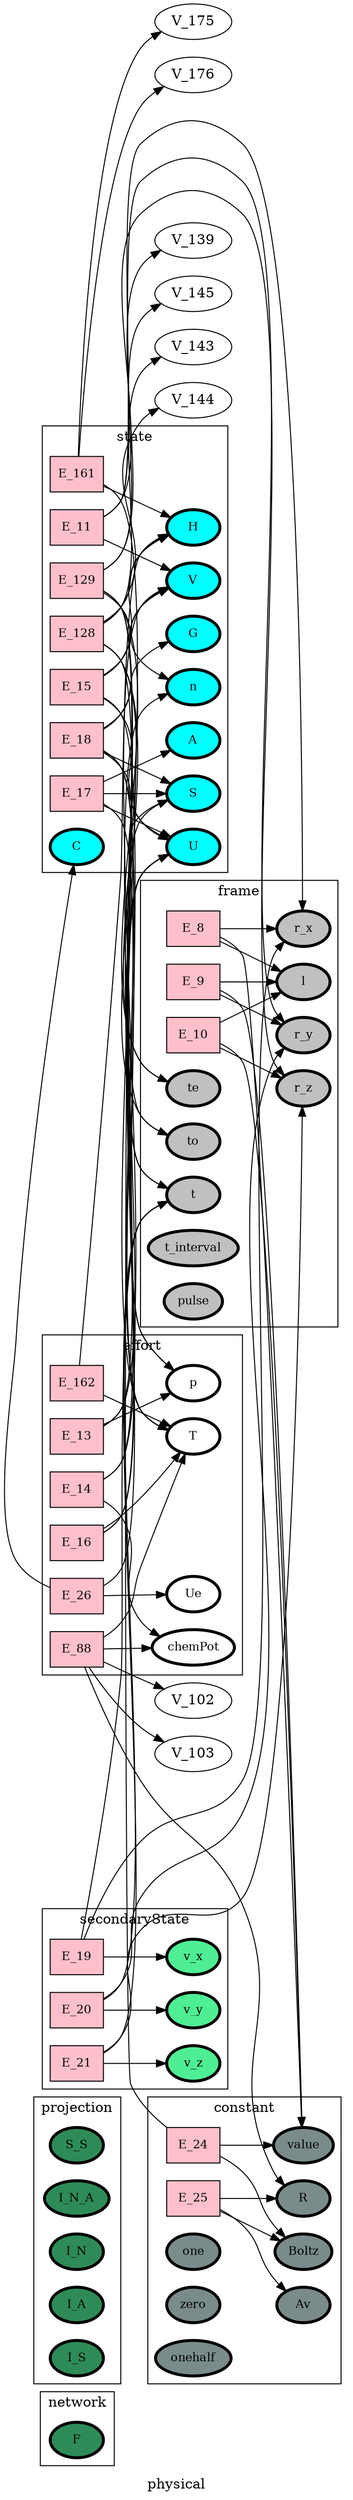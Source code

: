 digraph physical {
label=physical;
rankdir=LR;
subgraph cluster_physical___network {
label=network;
rankdir=LR;
V_10 [fillcolor=seagreen, fontsize=12, label=F, penwidth=3, style=filled];
}

subgraph cluster_physical___projection {
label=projection;
rankdir=LR;
V_170 [fillcolor=seagreen4, fontsize=12, label=S_S, penwidth=3, style=filled];
V_48 [fillcolor=seagreen4, fontsize=12, label=I_N_A, penwidth=3, style=filled];
V_96 [fillcolor=seagreen4, fontsize=12, label=I_N, penwidth=3, style=filled];
V_97 [fillcolor=seagreen4, fontsize=12, label=I_A, penwidth=3, style=filled];
V_98 [fillcolor=seagreen4, fontsize=12, label=I_S, penwidth=3, style=filled];
}

subgraph cluster_physical___differenceOperator {
label=differenceOperator;
rankdir=LR;
}

E_8 -> V_1  [splines=ortho];
E_8 -> V_11  [splines=ortho];
E_9 -> V_1  [splines=ortho];
E_9 -> V_11  [splines=ortho];
E_10 -> V_1  [splines=ortho];
E_10 -> V_11  [splines=ortho];
subgraph cluster_physical___frame {
label=frame;
rankdir=LR;
V_11 [fillcolor=grey, fontsize=12, label=l, penwidth=3, style=filled];
V_12 [fillcolor=grey, fontsize=12, label=r_x, penwidth=3, style=filled];
V_13 [fillcolor=grey, fontsize=12, label=r_y, penwidth=3, style=filled];
V_14 [fillcolor=grey, fontsize=12, label=r_z, penwidth=3, style=filled];
V_4 [fillcolor=grey, fontsize=12, label=t, penwidth=3, style=filled];
V_5 [fillcolor=grey, fontsize=12, label=to, penwidth=3, style=filled];
V_6 [fillcolor=grey, fontsize=12, label=te, penwidth=3, style=filled];
V_7 [fillcolor=grey, fontsize=12, label=t_interval, penwidth=3, style=filled];
V_9 [fillcolor=grey, fontsize=12, label=pulse, penwidth=3, style=filled];
E_8 [fillcolor=pink, fontsize=12, shape=box, style=filled];
E_8 -> V_12  [splines=ortho];
E_9 [fillcolor=pink, fontsize=12, shape=box, style=filled];
E_9 -> V_13  [splines=ortho];
E_10 [fillcolor=pink, fontsize=12, shape=box, style=filled];
E_10 -> V_14  [splines=ortho];
}

E_11 -> V_12  [splines=ortho];
E_11 -> V_13  [splines=ortho];
E_11 -> V_14  [splines=ortho];
E_129 -> V_139  [splines=ortho];
E_129 -> V_145  [splines=ortho];
E_129 -> V_4  [splines=ortho];
E_129 -> V_5  [splines=ortho];
E_129 -> V_6  [splines=ortho];
E_15 -> V_15  [splines=ortho];
E_15 -> V_16  [splines=ortho];
E_15 -> V_20  [splines=ortho];
E_128 -> V_143  [splines=ortho];
E_128 -> V_144  [splines=ortho];
E_128 -> V_4  [splines=ortho];
E_128 -> V_5  [splines=ortho];
E_128 -> V_6  [splines=ortho];
E_161 -> V_175  [splines=ortho];
E_161 -> V_176  [splines=ortho];
E_161 -> V_19  [splines=ortho];
E_17 -> V_16  [splines=ortho];
E_17 -> V_17  [splines=ortho];
E_17 -> V_19  [splines=ortho];
E_18 -> V_15  [splines=ortho];
E_18 -> V_16  [splines=ortho];
E_18 -> V_17  [splines=ortho];
E_18 -> V_19  [splines=ortho];
E_18 -> V_20  [splines=ortho];
subgraph cluster_physical___state {
label=state;
rankdir=LR;
V_15 [fillcolor=cyan, fontsize=12, label=V, penwidth=3, style=filled];
V_16 [fillcolor=cyan, fontsize=12, label=U, penwidth=3, style=filled];
V_17 [fillcolor=cyan, fontsize=12, label=S, penwidth=3, style=filled];
V_18 [fillcolor=cyan, fontsize=12, label=n, penwidth=3, style=filled];
V_22 [fillcolor=cyan, fontsize=12, label=H, penwidth=3, style=filled];
V_23 [fillcolor=cyan, fontsize=12, label=A, penwidth=3, style=filled];
V_24 [fillcolor=cyan, fontsize=12, label=G, penwidth=3, style=filled];
V_25 [fillcolor=cyan, fontsize=12, label=C, penwidth=3, style=filled];
E_11 [fillcolor=pink, fontsize=12, shape=box, style=filled];
E_11 -> V_15  [splines=ortho];
E_129 [fillcolor=pink, fontsize=12, shape=box, style=filled];
E_129 -> V_18  [splines=ortho];
E_15 [fillcolor=pink, fontsize=12, shape=box, style=filled];
E_15 -> V_22  [splines=ortho];
E_128 [fillcolor=pink, fontsize=12, shape=box, style=filled];
E_128 -> V_22  [splines=ortho];
E_161 [fillcolor=pink, fontsize=12, shape=box, style=filled];
E_161 -> V_22  [splines=ortho];
E_17 [fillcolor=pink, fontsize=12, shape=box, style=filled];
E_17 -> V_23  [splines=ortho];
E_18 [fillcolor=pink, fontsize=12, shape=box, style=filled];
E_18 -> V_24  [splines=ortho];
}

E_24 -> V_1  [splines=ortho];
E_24 -> V_17  [splines=ortho];
E_25 -> V_32  [splines=ortho];
E_25 -> V_33  [splines=ortho];
subgraph cluster_physical___constant {
label=constant;
rankdir=LR;
V_1 [fillcolor=lightcyan4, fontsize=12, label=value, penwidth=3, style=filled];
V_2 [fillcolor=lightcyan4, fontsize=12, label=one, penwidth=3, style=filled];
V_3 [fillcolor=lightcyan4, fontsize=12, label=zero, penwidth=3, style=filled];
V_32 [fillcolor=lightcyan4, fontsize=12, label=Av, penwidth=3, style=filled];
V_33 [fillcolor=lightcyan4, fontsize=12, label=Boltz, penwidth=3, style=filled];
V_34 [fillcolor=lightcyan4, fontsize=12, label=R, penwidth=3, style=filled];
V_8 [fillcolor=lightcyan4, fontsize=12, label=onehalf, penwidth=3, style=filled];
E_24 [fillcolor=pink, fontsize=12, shape=box, style=filled];
E_24 -> V_33  [splines=ortho];
E_25 [fillcolor=pink, fontsize=12, shape=box, style=filled];
E_25 -> V_34  [splines=ortho];
}

E_16 -> V_16  [splines=ortho];
E_16 -> V_17  [splines=ortho];
E_162 -> V_22  [splines=ortho];
E_13 -> V_15  [splines=ortho];
E_13 -> V_16  [splines=ortho];
E_14 -> V_16  [splines=ortho];
E_14 -> V_18  [splines=ortho];
E_88 -> V_102  [splines=ortho];
E_88 -> V_103  [splines=ortho];
E_88 -> V_19  [splines=ortho];
E_88 -> V_34  [splines=ortho];
E_26 -> V_16  [splines=ortho];
E_26 -> V_25  [splines=ortho];
subgraph cluster_physical___effort {
label=effort;
rankdir=LR;
V_19 [fillcolor=white, fontsize=12, label=T, penwidth=3, style=filled];
V_20 [fillcolor=white, fontsize=12, label=p, penwidth=3, style=filled];
V_21 [fillcolor=white, fontsize=12, label=chemPot, penwidth=3, style=filled];
V_35 [fillcolor=white, fontsize=12, label=Ue, penwidth=3, style=filled];
E_16 [fillcolor=pink, fontsize=12, shape=box, style=filled];
E_16 -> V_19  [splines=ortho];
E_162 [fillcolor=pink, fontsize=12, shape=box, style=filled];
E_162 -> V_19  [splines=ortho];
E_13 [fillcolor=pink, fontsize=12, shape=box, style=filled];
E_13 -> V_20  [splines=ortho];
E_14 [fillcolor=pink, fontsize=12, shape=box, style=filled];
E_14 -> V_21  [splines=ortho];
E_88 [fillcolor=pink, fontsize=12, shape=box, style=filled];
E_88 -> V_21  [splines=ortho];
E_26 [fillcolor=pink, fontsize=12, shape=box, style=filled];
E_26 -> V_35  [splines=ortho];
}

E_19 -> V_12  [splines=ortho];
E_19 -> V_4  [splines=ortho];
E_20 -> V_13  [splines=ortho];
E_20 -> V_4  [splines=ortho];
E_21 -> V_14  [splines=ortho];
E_21 -> V_4  [splines=ortho];
subgraph cluster_physical___secondaryState {
label=secondaryState;
rankdir=LR;
V_27 [fillcolor=seagreen2, fontsize=12, label=v_x, penwidth=3, style=filled];
V_28 [fillcolor=seagreen2, fontsize=12, label=v_y, penwidth=3, style=filled];
V_29 [fillcolor=seagreen2, fontsize=12, label=v_z, penwidth=3, style=filled];
E_19 [fillcolor=pink, fontsize=12, shape=box, style=filled];
E_19 -> V_27  [splines=ortho];
E_20 [fillcolor=pink, fontsize=12, shape=box, style=filled];
E_20 -> V_28  [splines=ortho];
E_21 [fillcolor=pink, fontsize=12, shape=box, style=filled];
E_21 -> V_29  [splines=ortho];
}

subgraph cluster_physical___diffState {
label=diffState;
rankdir=LR;
}

subgraph cluster_physical___conversion {
label=conversion;
rankdir=LR;
}

}
